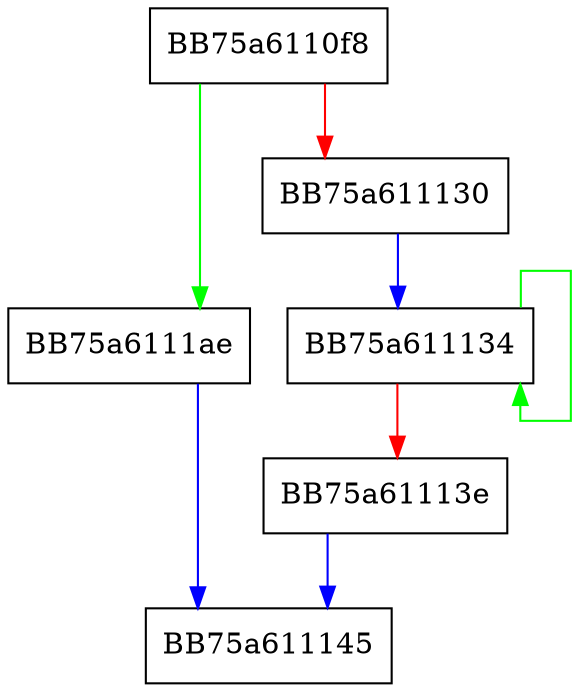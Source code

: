 digraph McTemplateU0pzqm_MPEventWriteTransfer {
  node [shape="box"];
  graph [splines=ortho];
  BB75a6110f8 -> BB75a6111ae [color="green"];
  BB75a6110f8 -> BB75a611130 [color="red"];
  BB75a611130 -> BB75a611134 [color="blue"];
  BB75a611134 -> BB75a611134 [color="green"];
  BB75a611134 -> BB75a61113e [color="red"];
  BB75a61113e -> BB75a611145 [color="blue"];
  BB75a6111ae -> BB75a611145 [color="blue"];
}